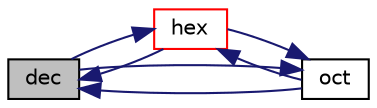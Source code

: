 digraph "dec"
{
  bgcolor="transparent";
  edge [fontname="Helvetica",fontsize="10",labelfontname="Helvetica",labelfontsize="10"];
  node [fontname="Helvetica",fontsize="10",shape=record];
  rankdir="LR";
  Node25131 [label="dec",height=0.2,width=0.4,color="black", fillcolor="grey75", style="filled", fontcolor="black"];
  Node25131 -> Node25132 [dir="back",color="midnightblue",fontsize="10",style="solid",fontname="Helvetica"];
  Node25132 [label="hex",height=0.2,width=0.4,color="red",URL="$a21851.html#a4ddae43d14dd72d6b0cd9ab61fe4e04e"];
  Node25132 -> Node25131 [dir="back",color="midnightblue",fontsize="10",style="solid",fontname="Helvetica"];
  Node25132 -> Node25136 [dir="back",color="midnightblue",fontsize="10",style="solid",fontname="Helvetica"];
  Node25136 [label="oct",height=0.2,width=0.4,color="black",URL="$a21851.html#aef540d5f46887a996e357801f6faa1d0"];
  Node25136 -> Node25131 [dir="back",color="midnightblue",fontsize="10",style="solid",fontname="Helvetica"];
  Node25136 -> Node25132 [dir="back",color="midnightblue",fontsize="10",style="solid",fontname="Helvetica"];
  Node25131 -> Node25136 [dir="back",color="midnightblue",fontsize="10",style="solid",fontname="Helvetica"];
}
